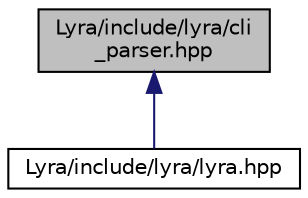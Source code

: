 digraph "Lyra/include/lyra/cli_parser.hpp"
{
 // INTERACTIVE_SVG=YES
 // LATEX_PDF_SIZE
  edge [fontname="Helvetica",fontsize="10",labelfontname="Helvetica",labelfontsize="10"];
  node [fontname="Helvetica",fontsize="10",shape=record];
  Node1 [label="Lyra/include/lyra/cli\l_parser.hpp",height=0.2,width=0.4,color="black", fillcolor="grey75", style="filled", fontcolor="black",tooltip=" "];
  Node1 -> Node2 [dir="back",color="midnightblue",fontsize="10",style="solid",fontname="Helvetica"];
  Node2 [label="Lyra/include/lyra/lyra.hpp",height=0.2,width=0.4,color="black", fillcolor="white", style="filled",URL="$include_2lyra_2lyra_8hpp.html",tooltip=" "];
}
